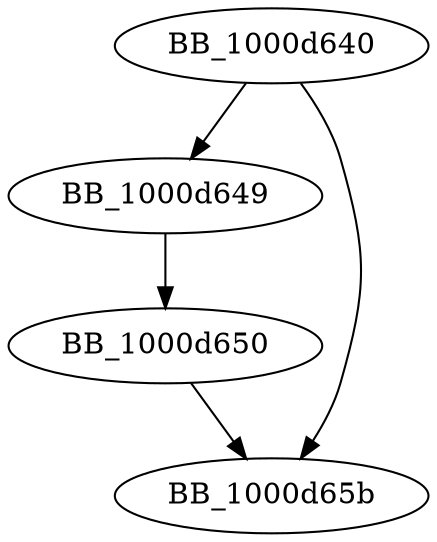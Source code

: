 DiGraph ___initmbctable{
BB_1000d640->BB_1000d649
BB_1000d640->BB_1000d65b
BB_1000d649->BB_1000d650
BB_1000d650->BB_1000d65b
}
